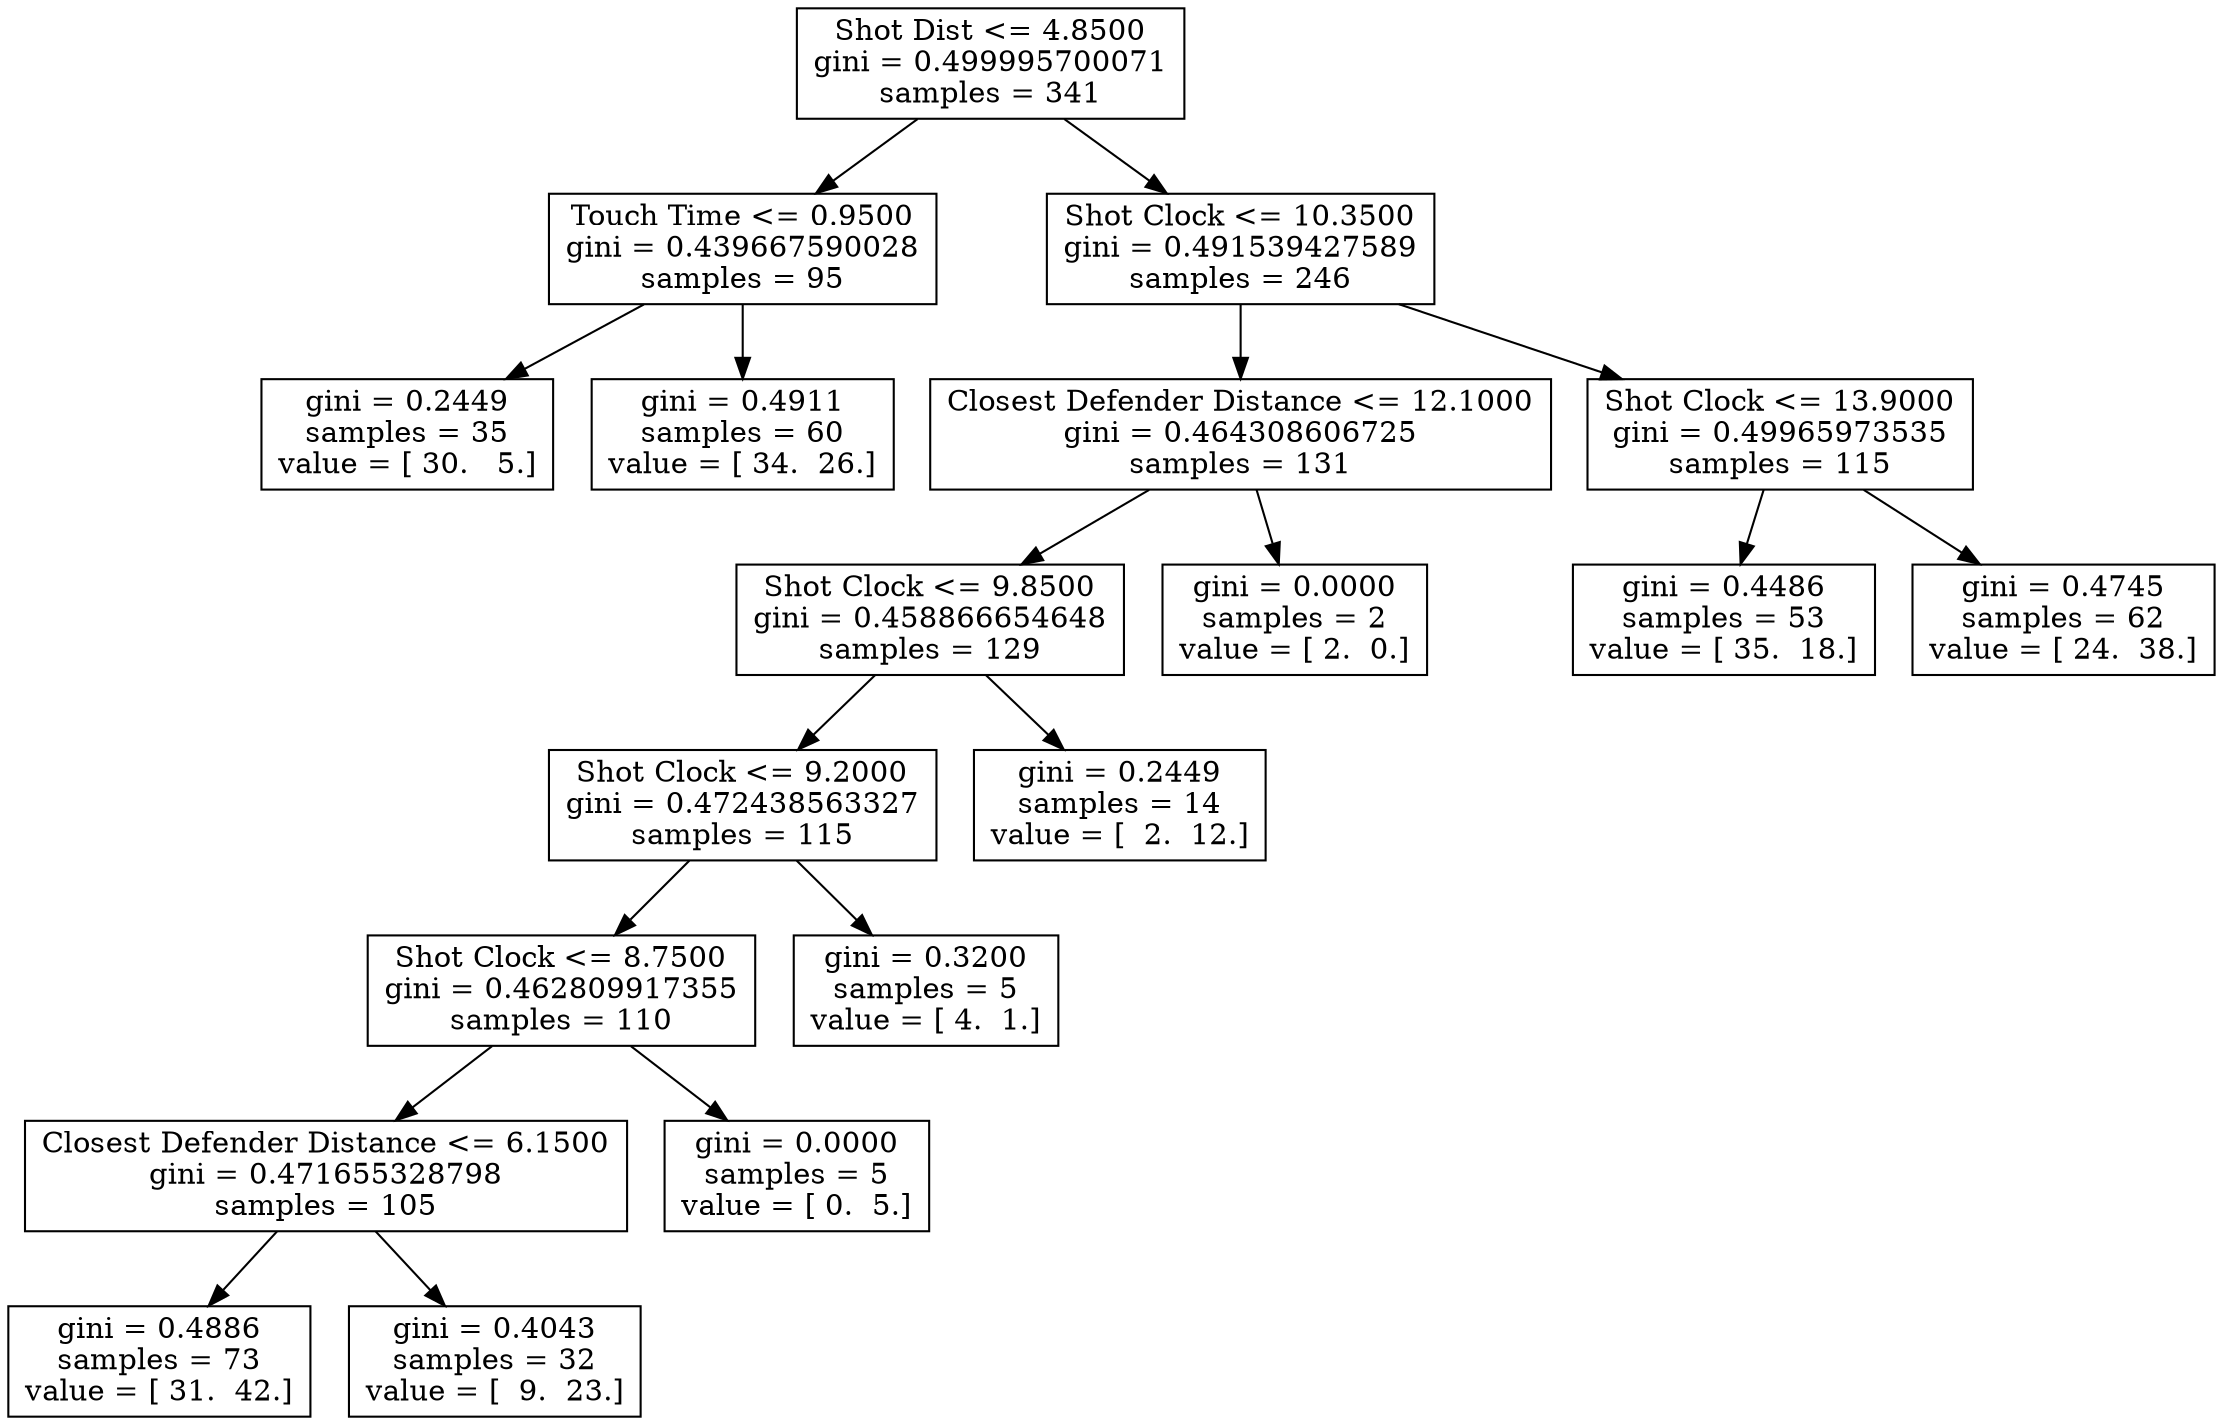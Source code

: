 digraph Tree {
0 [label="Shot Dist <= 4.8500\ngini = 0.499995700071\nsamples = 341", shape="box"] ;
1 [label="Touch Time <= 0.9500\ngini = 0.439667590028\nsamples = 95", shape="box"] ;
0 -> 1 ;
2 [label="gini = 0.2449\nsamples = 35\nvalue = [ 30.   5.]", shape="box"] ;
1 -> 2 ;
3 [label="gini = 0.4911\nsamples = 60\nvalue = [ 34.  26.]", shape="box"] ;
1 -> 3 ;
4 [label="Shot Clock <= 10.3500\ngini = 0.491539427589\nsamples = 246", shape="box"] ;
0 -> 4 ;
5 [label="Closest Defender Distance <= 12.1000\ngini = 0.464308606725\nsamples = 131", shape="box"] ;
4 -> 5 ;
6 [label="Shot Clock <= 9.8500\ngini = 0.458866654648\nsamples = 129", shape="box"] ;
5 -> 6 ;
7 [label="Shot Clock <= 9.2000\ngini = 0.472438563327\nsamples = 115", shape="box"] ;
6 -> 7 ;
8 [label="Shot Clock <= 8.7500\ngini = 0.462809917355\nsamples = 110", shape="box"] ;
7 -> 8 ;
9 [label="Closest Defender Distance <= 6.1500\ngini = 0.471655328798\nsamples = 105", shape="box"] ;
8 -> 9 ;
10 [label="gini = 0.4886\nsamples = 73\nvalue = [ 31.  42.]", shape="box"] ;
9 -> 10 ;
11 [label="gini = 0.4043\nsamples = 32\nvalue = [  9.  23.]", shape="box"] ;
9 -> 11 ;
12 [label="gini = 0.0000\nsamples = 5\nvalue = [ 0.  5.]", shape="box"] ;
8 -> 12 ;
13 [label="gini = 0.3200\nsamples = 5\nvalue = [ 4.  1.]", shape="box"] ;
7 -> 13 ;
14 [label="gini = 0.2449\nsamples = 14\nvalue = [  2.  12.]", shape="box"] ;
6 -> 14 ;
15 [label="gini = 0.0000\nsamples = 2\nvalue = [ 2.  0.]", shape="box"] ;
5 -> 15 ;
16 [label="Shot Clock <= 13.9000\ngini = 0.49965973535\nsamples = 115", shape="box"] ;
4 -> 16 ;
17 [label="gini = 0.4486\nsamples = 53\nvalue = [ 35.  18.]", shape="box"] ;
16 -> 17 ;
18 [label="gini = 0.4745\nsamples = 62\nvalue = [ 24.  38.]", shape="box"] ;
16 -> 18 ;
}